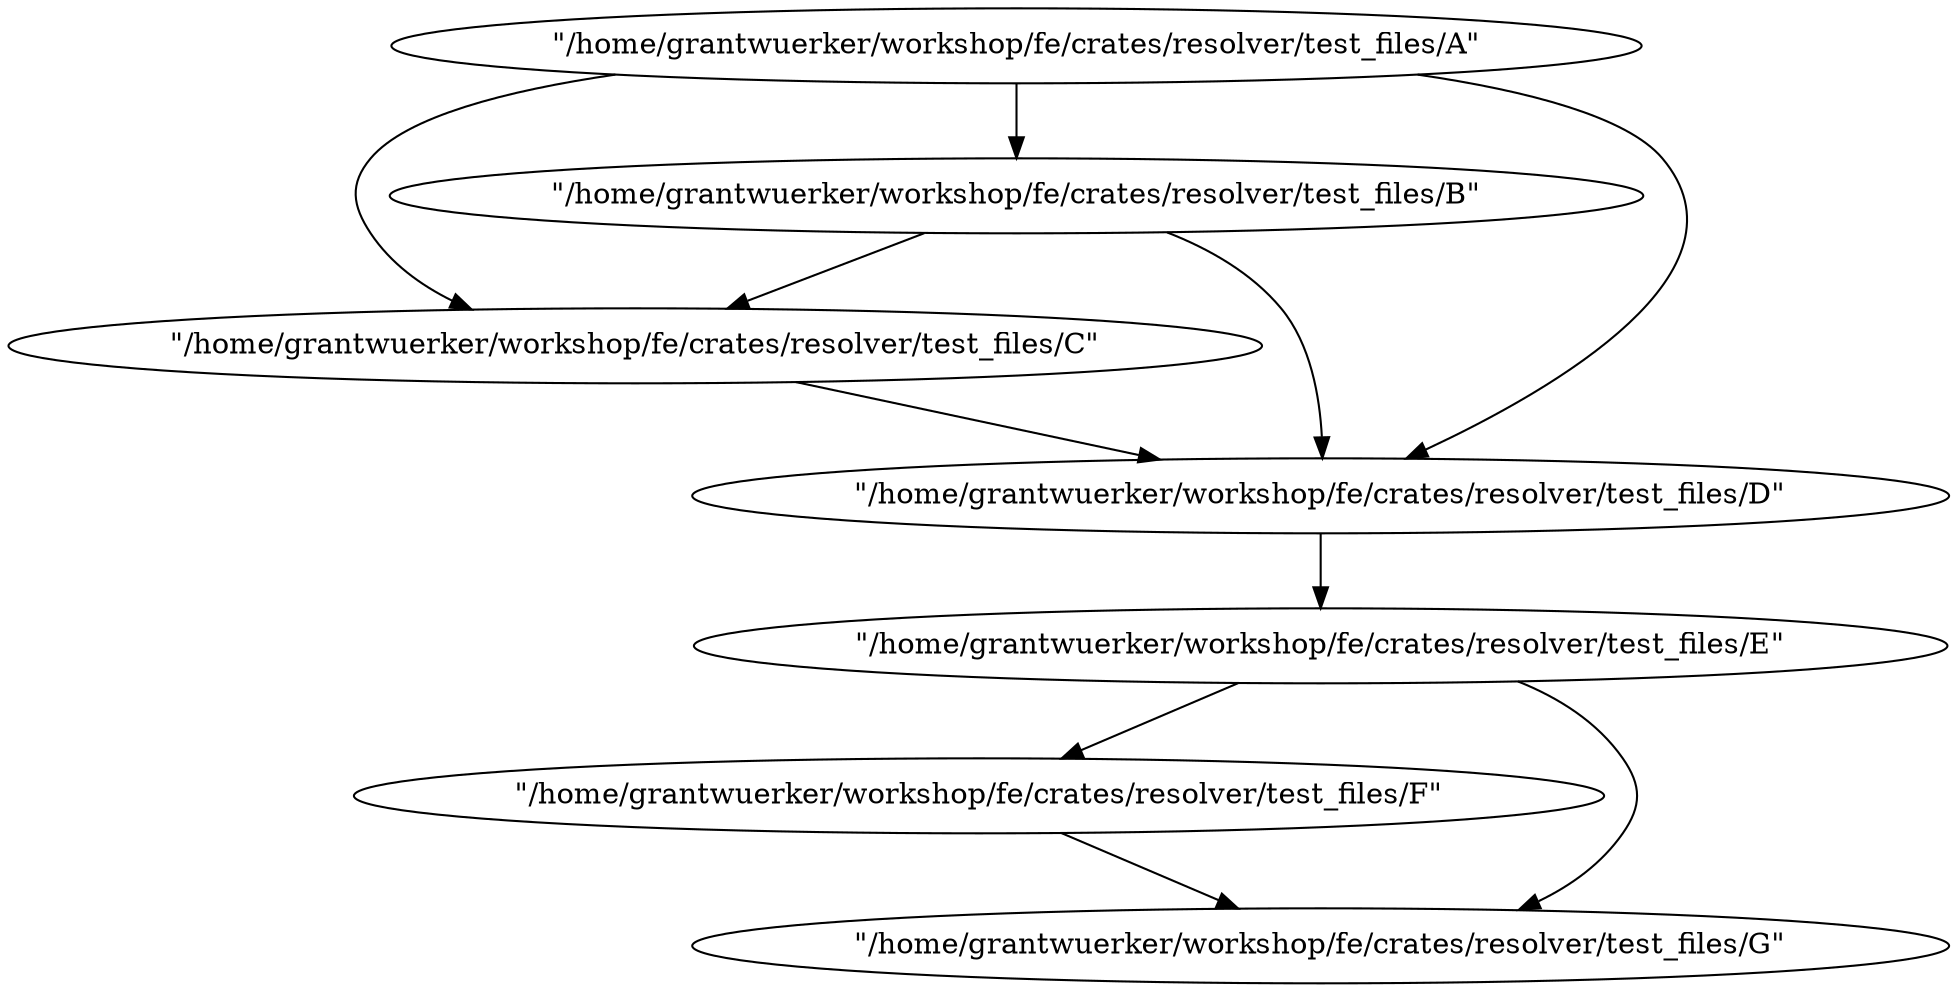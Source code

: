 digraph {
    0 [ label = "\"/home/grantwuerker/workshop/fe/crates/resolver/test_files/A\"" ]
    1 [ label = "\"/home/grantwuerker/workshop/fe/crates/resolver/test_files/B\"" ]
    2 [ label = "\"/home/grantwuerker/workshop/fe/crates/resolver/test_files/C\"" ]
    3 [ label = "\"/home/grantwuerker/workshop/fe/crates/resolver/test_files/D\"" ]
    4 [ label = "\"/home/grantwuerker/workshop/fe/crates/resolver/test_files/E\"" ]
    5 [ label = "\"/home/grantwuerker/workshop/fe/crates/resolver/test_files/F\"" ]
    6 [ label = "\"/home/grantwuerker/workshop/fe/crates/resolver/test_files/G\"" ]
    0 -> 1 [ ]
    1 -> 2 [ ]
    2 -> 3 [ ]
    3 -> 4 [ ]
    4 -> 5 [ ]
    5 -> 6 [ ]
    4 -> 6 [ ]
    1 -> 3 [ ]
    0 -> 3 [ ]
    0 -> 2 [ ]
}

